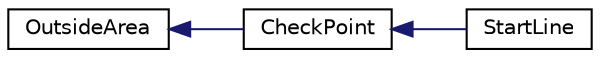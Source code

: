 digraph "Graphical Class Hierarchy"
{
 // LATEX_PDF_SIZE
  edge [fontname="Helvetica",fontsize="10",labelfontname="Helvetica",labelfontsize="10"];
  node [fontname="Helvetica",fontsize="10",shape=record];
  rankdir="LR";
  Node0 [label="OutsideArea",height=0.2,width=0.4,color="black", fillcolor="white", style="filled",URL="$classOutsideArea.html",tooltip="Represents areas outside the main playable region in the game."];
  Node0 -> Node1 [dir="back",color="midnightblue",fontsize="10",style="solid",fontname="Helvetica"];
  Node1 [label="CheckPoint",height=0.2,width=0.4,color="black", fillcolor="white", style="filled",URL="$classCheckPoint.html",tooltip="Represents a checkpoint in the game world."];
  Node1 -> Node2 [dir="back",color="midnightblue",fontsize="10",style="solid",fontname="Helvetica"];
  Node2 [label="StartLine",height=0.2,width=0.4,color="black", fillcolor="white", style="filled",URL="$classStartLine.html",tooltip="Represents the starting line and manages checkpoints in the game."];
}
